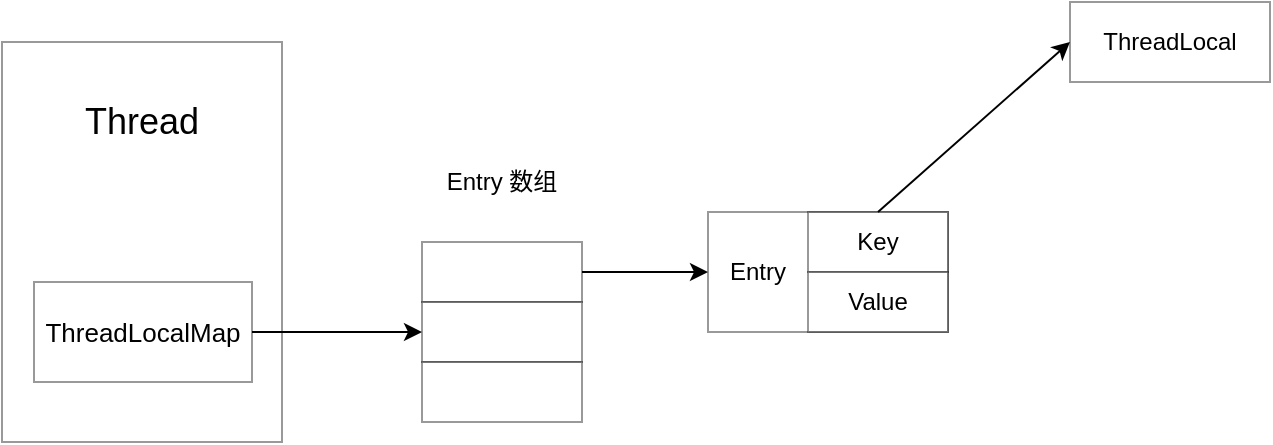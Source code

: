 <mxfile version="11.3.1" type="github" pages="1"><diagram id="CKJw3Ei5uYRoG_0o9gur" name="第 1 页"><mxGraphModel dx="946" dy="623" grid="1" gridSize="10" guides="1" tooltips="1" connect="1" arrows="1" fold="1" page="1" pageScale="1" pageWidth="827" pageHeight="1169" math="0" shadow="0"><root><mxCell id="0"/><mxCell id="1" parent="0"/><mxCell id="-qHMhklOqwid-vP0Tb1y-3" value="ThreadLocal" style="rounded=0;whiteSpace=wrap;html=1;labelBackgroundColor=none;opacity=40;" vertex="1" parent="1"><mxGeometry x="594" y="70" width="100" height="40" as="geometry"/></mxCell><mxCell id="-qHMhklOqwid-vP0Tb1y-12" value="" style="group" vertex="1" connectable="0" parent="1"><mxGeometry x="412" y="174" width="120" height="60" as="geometry"/></mxCell><mxCell id="-qHMhklOqwid-vP0Tb1y-8" value="" style="rounded=0;whiteSpace=wrap;html=1;labelBackgroundColor=none;opacity=40;" vertex="1" parent="-qHMhklOqwid-vP0Tb1y-12"><mxGeometry x="1" y="1" width="120" height="60" as="geometry"/></mxCell><mxCell id="-qHMhklOqwid-vP0Tb1y-9" value="Key" style="rounded=0;whiteSpace=wrap;html=1;labelBackgroundColor=none;opacity=40;" vertex="1" parent="-qHMhklOqwid-vP0Tb1y-12"><mxGeometry x="51" y="1" width="70" height="30" as="geometry"/></mxCell><mxCell id="-qHMhklOqwid-vP0Tb1y-10" value="Value" style="rounded=0;whiteSpace=wrap;html=1;labelBackgroundColor=none;opacity=40;" vertex="1" parent="-qHMhklOqwid-vP0Tb1y-12"><mxGeometry x="51" y="31" width="70" height="30" as="geometry"/></mxCell><mxCell id="-qHMhklOqwid-vP0Tb1y-11" value="Entry" style="text;html=1;strokeColor=none;fillColor=none;align=center;verticalAlign=middle;whiteSpace=wrap;rounded=0;labelBackgroundColor=none;opacity=40;" vertex="1" parent="-qHMhklOqwid-vP0Tb1y-12"><mxGeometry x="6" y="21" width="40" height="20" as="geometry"/></mxCell><mxCell id="-qHMhklOqwid-vP0Tb1y-17" value="" style="group" vertex="1" connectable="0" parent="1"><mxGeometry x="60" y="90" width="140" height="200" as="geometry"/></mxCell><mxCell id="-qHMhklOqwid-vP0Tb1y-4" value="" style="rounded=0;whiteSpace=wrap;html=1;labelBackgroundColor=none;opacity=40;" vertex="1" parent="-qHMhklOqwid-vP0Tb1y-17"><mxGeometry width="140" height="200" as="geometry"/></mxCell><mxCell id="-qHMhklOqwid-vP0Tb1y-5" value="&lt;font style=&quot;font-size: 13px&quot;&gt;ThreadLocalMap&lt;/font&gt;" style="rounded=0;whiteSpace=wrap;html=1;labelBackgroundColor=none;opacity=40;" vertex="1" parent="-qHMhklOqwid-vP0Tb1y-17"><mxGeometry x="16" y="120" width="109" height="50" as="geometry"/></mxCell><mxCell id="-qHMhklOqwid-vP0Tb1y-16" value="Thread" style="text;html=1;strokeColor=none;fillColor=none;align=center;verticalAlign=middle;whiteSpace=wrap;rounded=0;labelBackgroundColor=none;opacity=40;fontSize=18;" vertex="1" parent="-qHMhklOqwid-vP0Tb1y-17"><mxGeometry x="35" y="20" width="70" height="40" as="geometry"/></mxCell><mxCell id="-qHMhklOqwid-vP0Tb1y-23" value="" style="endArrow=classic;html=1;exitX=0.5;exitY=0;exitDx=0;exitDy=0;entryX=0;entryY=0.5;entryDx=0;entryDy=0;" edge="1" parent="1" source="-qHMhklOqwid-vP0Tb1y-9" target="-qHMhklOqwid-vP0Tb1y-3"><mxGeometry width="50" height="50" relative="1" as="geometry"><mxPoint x="454" y="120" as="sourcePoint"/><mxPoint x="504" y="70" as="targetPoint"/></mxGeometry></mxCell><mxCell id="-qHMhklOqwid-vP0Tb1y-31" style="edgeStyle=orthogonalEdgeStyle;rounded=0;orthogonalLoop=1;jettySize=auto;html=1;exitX=1;exitY=0.5;exitDx=0;exitDy=0;" edge="1" parent="1" source="-qHMhklOqwid-vP0Tb1y-5" target="-qHMhklOqwid-vP0Tb1y-29"><mxGeometry relative="1" as="geometry"/></mxCell><mxCell id="-qHMhklOqwid-vP0Tb1y-32" value="" style="group" vertex="1" connectable="0" parent="1"><mxGeometry x="270" y="190" width="80" height="90" as="geometry"/></mxCell><mxCell id="-qHMhklOqwid-vP0Tb1y-28" value="" style="rounded=0;whiteSpace=wrap;html=1;labelBackgroundColor=none;opacity=40;" vertex="1" parent="-qHMhklOqwid-vP0Tb1y-32"><mxGeometry width="80" height="30" as="geometry"/></mxCell><mxCell id="-qHMhklOqwid-vP0Tb1y-29" value="" style="rounded=0;whiteSpace=wrap;html=1;labelBackgroundColor=none;opacity=40;" vertex="1" parent="-qHMhklOqwid-vP0Tb1y-32"><mxGeometry y="30" width="80" height="30" as="geometry"/></mxCell><mxCell id="-qHMhklOqwid-vP0Tb1y-30" value="" style="rounded=0;whiteSpace=wrap;html=1;labelBackgroundColor=none;opacity=40;" vertex="1" parent="-qHMhklOqwid-vP0Tb1y-32"><mxGeometry y="60" width="80" height="30" as="geometry"/></mxCell><mxCell id="-qHMhklOqwid-vP0Tb1y-33" style="edgeStyle=orthogonalEdgeStyle;rounded=0;orthogonalLoop=1;jettySize=auto;html=1;exitX=1;exitY=0.5;exitDx=0;exitDy=0;entryX=0;entryY=0.5;entryDx=0;entryDy=0;" edge="1" parent="1" source="-qHMhklOqwid-vP0Tb1y-28" target="-qHMhklOqwid-vP0Tb1y-8"><mxGeometry relative="1" as="geometry"/></mxCell><mxCell id="-qHMhklOqwid-vP0Tb1y-34" value="Entry 数组" style="text;html=1;strokeColor=none;fillColor=none;align=center;verticalAlign=middle;whiteSpace=wrap;rounded=0;labelBackgroundColor=none;opacity=40;" vertex="1" parent="1"><mxGeometry x="280" y="150" width="60" height="20" as="geometry"/></mxCell></root></mxGraphModel></diagram></mxfile>